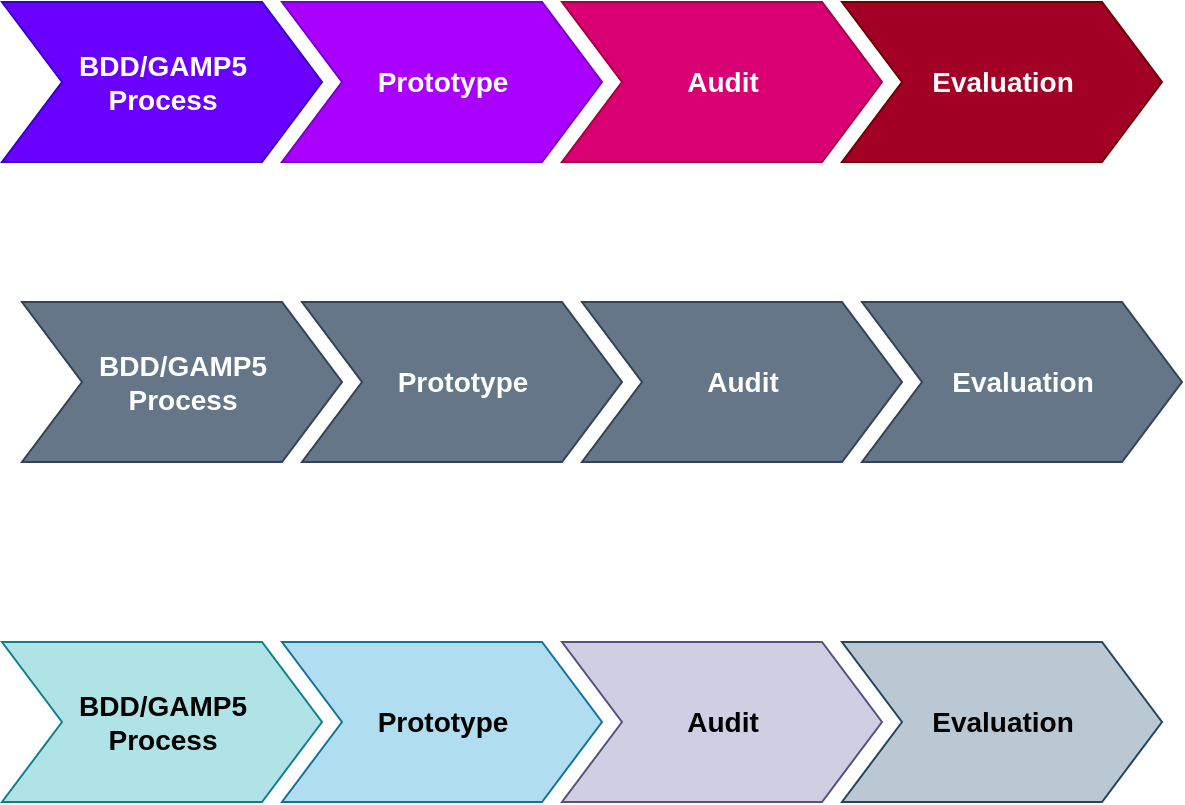 <mxfile version="12.9.9" type="device"><diagram id="OWbqBMZun2cX7-r75240" name="Page-1"><mxGraphModel dx="1024" dy="592" grid="1" gridSize="10" guides="1" tooltips="1" connect="1" arrows="1" fold="1" page="1" pageScale="1" pageWidth="827" pageHeight="1169" math="0" shadow="0"><root><mxCell id="0"/><mxCell id="1" parent="0"/><mxCell id="1w1NMLrSU_ukwdQ_FSht-1" value="&lt;b style=&quot;font-size: 14px&quot;&gt;BDD/GAMP5&lt;br&gt;Process&lt;/b&gt;" style="html=1;shadow=0;dashed=0;align=center;verticalAlign=middle;shape=mxgraph.arrows2.arrow;dy=0;dx=30;notch=30;fillColor=#6a00ff;strokeColor=#3700CC;fontColor=#ffffff;" vertex="1" parent="1"><mxGeometry x="40" y="160" width="160" height="80" as="geometry"/></mxCell><mxCell id="1w1NMLrSU_ukwdQ_FSht-2" value="&lt;span style=&quot;font-size: 14px&quot;&gt;&lt;b&gt;Prototype&lt;/b&gt;&lt;/span&gt;" style="html=1;shadow=0;dashed=0;align=center;verticalAlign=middle;shape=mxgraph.arrows2.arrow;dy=0;dx=30;notch=30;fillColor=#aa00ff;strokeColor=#7700CC;fontColor=#ffffff;" vertex="1" parent="1"><mxGeometry x="180" y="160" width="160" height="80" as="geometry"/></mxCell><mxCell id="1w1NMLrSU_ukwdQ_FSht-3" value="&lt;span style=&quot;font-size: 14px&quot;&gt;&lt;b&gt;Audit&lt;/b&gt;&lt;/span&gt;" style="html=1;shadow=0;dashed=0;align=center;verticalAlign=middle;shape=mxgraph.arrows2.arrow;dy=0;dx=30;notch=30;fillColor=#d80073;strokeColor=#A50040;fontColor=#ffffff;" vertex="1" parent="1"><mxGeometry x="320" y="160" width="160" height="80" as="geometry"/></mxCell><mxCell id="1w1NMLrSU_ukwdQ_FSht-4" value="&lt;span style=&quot;font-size: 14px&quot;&gt;&lt;b&gt;Evaluation&lt;/b&gt;&lt;/span&gt;" style="html=1;shadow=0;dashed=0;align=center;verticalAlign=middle;shape=mxgraph.arrows2.arrow;dy=0;dx=30;notch=30;fillColor=#a20025;strokeColor=#6F0000;fontColor=#ffffff;" vertex="1" parent="1"><mxGeometry x="460" y="160" width="160" height="80" as="geometry"/></mxCell><mxCell id="1w1NMLrSU_ukwdQ_FSht-5" value="&lt;b style=&quot;font-size: 14px&quot;&gt;BDD/GAMP5&lt;br&gt;Process&lt;/b&gt;" style="html=1;shadow=0;dashed=0;align=center;verticalAlign=middle;shape=mxgraph.arrows2.arrow;dy=0;dx=30;notch=30;fillColor=#647687;strokeColor=#314354;fontColor=#ffffff;" vertex="1" parent="1"><mxGeometry x="50" y="310" width="160" height="80" as="geometry"/></mxCell><mxCell id="1w1NMLrSU_ukwdQ_FSht-6" value="&lt;span style=&quot;font-size: 14px&quot;&gt;&lt;b&gt;Prototype&lt;/b&gt;&lt;/span&gt;" style="html=1;shadow=0;dashed=0;align=center;verticalAlign=middle;shape=mxgraph.arrows2.arrow;dy=0;dx=30;notch=30;fillColor=#647687;strokeColor=#314354;fontColor=#ffffff;" vertex="1" parent="1"><mxGeometry x="190" y="310" width="160" height="80" as="geometry"/></mxCell><mxCell id="1w1NMLrSU_ukwdQ_FSht-7" value="&lt;span style=&quot;font-size: 14px&quot;&gt;&lt;b&gt;Audit&lt;/b&gt;&lt;/span&gt;" style="html=1;shadow=0;dashed=0;align=center;verticalAlign=middle;shape=mxgraph.arrows2.arrow;dy=0;dx=30;notch=30;fillColor=#647687;strokeColor=#314354;fontColor=#ffffff;" vertex="1" parent="1"><mxGeometry x="330" y="310" width="160" height="80" as="geometry"/></mxCell><mxCell id="1w1NMLrSU_ukwdQ_FSht-8" value="&lt;span style=&quot;font-size: 14px&quot;&gt;&lt;b&gt;Evaluation&lt;/b&gt;&lt;/span&gt;" style="html=1;shadow=0;dashed=0;align=center;verticalAlign=middle;shape=mxgraph.arrows2.arrow;dy=0;dx=30;notch=30;fillColor=#647687;strokeColor=#314354;fontColor=#ffffff;" vertex="1" parent="1"><mxGeometry x="470" y="310" width="160" height="80" as="geometry"/></mxCell><mxCell id="1w1NMLrSU_ukwdQ_FSht-9" value="&lt;b style=&quot;font-size: 14px&quot;&gt;BDD/GAMP5&lt;br&gt;Process&lt;/b&gt;" style="html=1;shadow=0;dashed=0;align=center;verticalAlign=middle;shape=mxgraph.arrows2.arrow;dy=0;dx=30;notch=30;fillColor=#b0e3e6;strokeColor=#0e8088;" vertex="1" parent="1"><mxGeometry x="40" y="480" width="160" height="80" as="geometry"/></mxCell><mxCell id="1w1NMLrSU_ukwdQ_FSht-10" value="&lt;span style=&quot;font-size: 14px&quot;&gt;&lt;b&gt;Prototype&lt;/b&gt;&lt;/span&gt;" style="html=1;shadow=0;dashed=0;align=center;verticalAlign=middle;shape=mxgraph.arrows2.arrow;dy=0;dx=30;notch=30;fillColor=#b1ddf0;strokeColor=#10739e;" vertex="1" parent="1"><mxGeometry x="180" y="480" width="160" height="80" as="geometry"/></mxCell><mxCell id="1w1NMLrSU_ukwdQ_FSht-11" value="&lt;span style=&quot;font-size: 14px&quot;&gt;&lt;b&gt;Audit&lt;/b&gt;&lt;/span&gt;" style="html=1;shadow=0;dashed=0;align=center;verticalAlign=middle;shape=mxgraph.arrows2.arrow;dy=0;dx=30;notch=30;fillColor=#d0cee2;strokeColor=#56517e;" vertex="1" parent="1"><mxGeometry x="320" y="480" width="160" height="80" as="geometry"/></mxCell><mxCell id="1w1NMLrSU_ukwdQ_FSht-12" value="&lt;span style=&quot;font-size: 14px&quot;&gt;&lt;b&gt;Evaluation&lt;/b&gt;&lt;/span&gt;" style="html=1;shadow=0;dashed=0;align=center;verticalAlign=middle;shape=mxgraph.arrows2.arrow;dy=0;dx=30;notch=30;fillColor=#bac8d3;strokeColor=#23445d;" vertex="1" parent="1"><mxGeometry x="460" y="480" width="160" height="80" as="geometry"/></mxCell></root></mxGraphModel></diagram></mxfile>